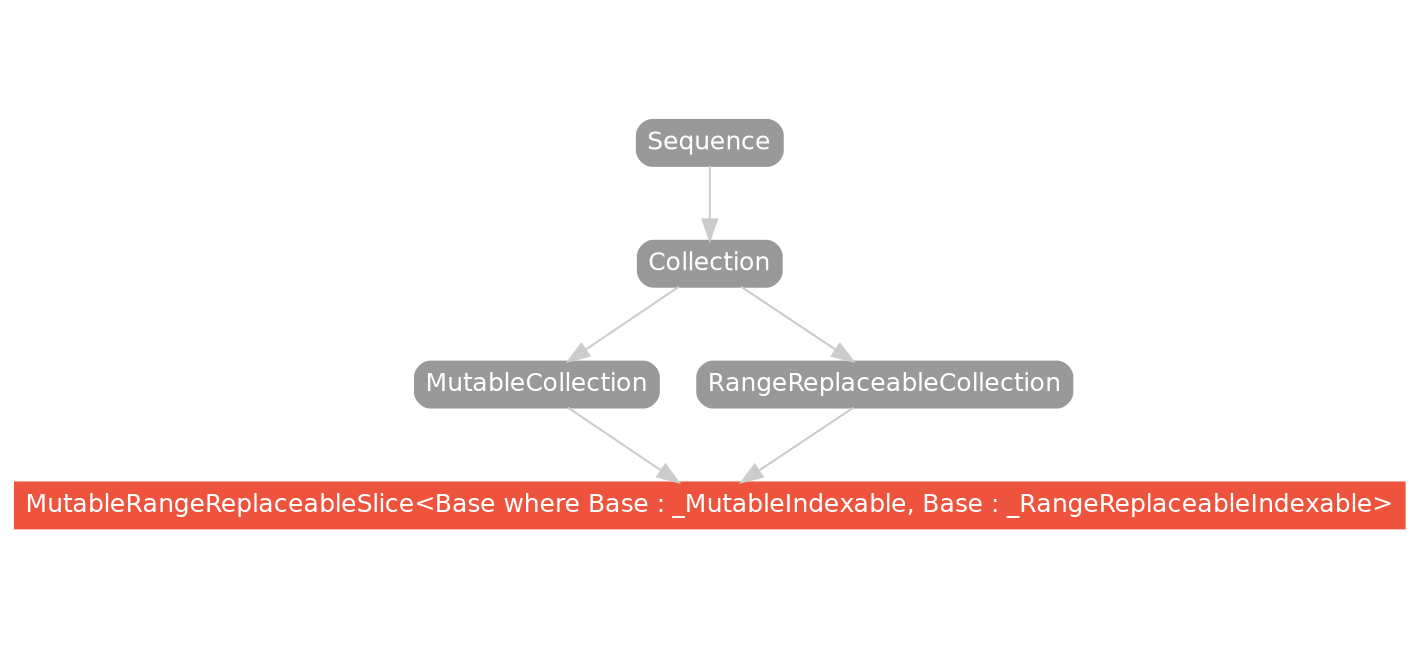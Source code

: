 strict digraph "MutableRangeReplaceableSlice<Base where Base : _MutableIndexable, Base : _RangeReplaceableIndexable> - Type Hierarchy - SwiftDoc.org" {
    pad="0.1,0.8"
    node [shape=box, style="filled,rounded", color="#999999", fillcolor="#999999", fontcolor=white, fontname=Helvetica, fontnames="Helvetica,sansserif", fontsize=12, margin="0.07,0.05", height="0.3"]
    edge [color="#cccccc"]
    "Collection" [URL="/protocol/Collection/hierarchy/"]
    "MutableCollection" [URL="/protocol/MutableCollection/hierarchy/"]
    "MutableRangeReplaceableSlice<Base where Base : _MutableIndexable, Base : _RangeReplaceableIndexable>" [URL="/type/MutableRangeReplaceableSlice/", style="filled", fillcolor="#ee543d", color="#ee543d"]
    "RangeReplaceableCollection" [URL="/protocol/RangeReplaceableCollection/hierarchy/"]
    "Sequence" [URL="/protocol/Sequence/hierarchy/"]    "MutableCollection" -> "MutableRangeReplaceableSlice<Base where Base : _MutableIndexable, Base : _RangeReplaceableIndexable>"
    "RangeReplaceableCollection" -> "MutableRangeReplaceableSlice<Base where Base : _MutableIndexable, Base : _RangeReplaceableIndexable>"
    "Collection" -> "MutableCollection"
    "Sequence" -> "Collection"
    "Collection" -> "RangeReplaceableCollection"
    "Sequence" -> "Collection"
    subgraph Types {
        rank = max; "MutableRangeReplaceableSlice<Base where Base : _MutableIndexable, Base : _RangeReplaceableIndexable>";
    }
}